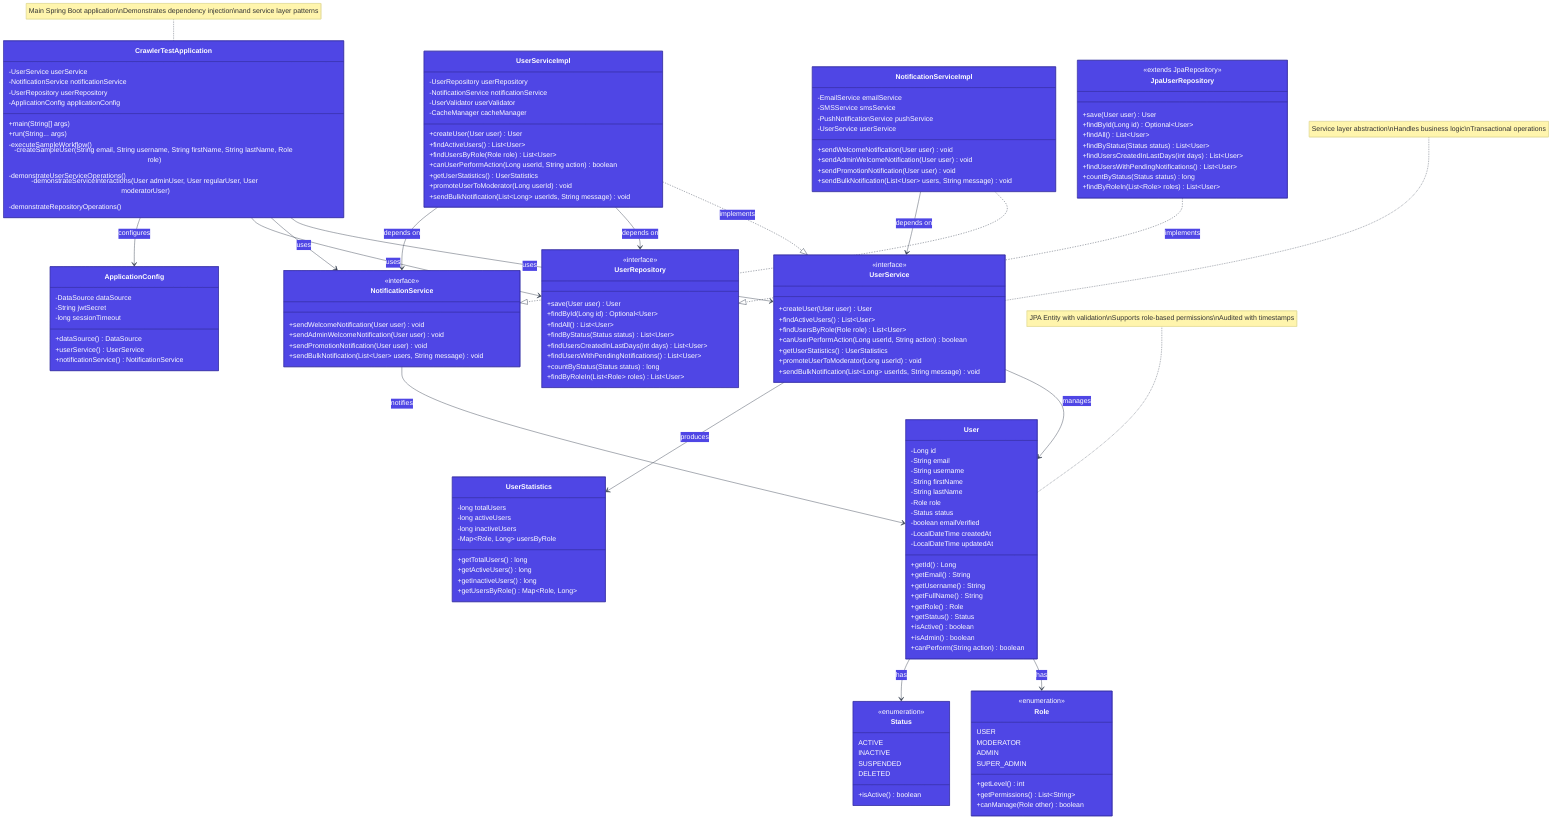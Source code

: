 %%{init: {'theme':'base', 'themeVariables': { 'primaryColor': '#4f46e5', 'primaryTextColor': '#fff', 'primaryBorderColor': '#3730a3', 'lineColor': '#374151', 'secondaryColor': '#06b6d4', 'tertiaryColor': '#f3f4f6'}}}%%

classDiagram
    class CrawlerTestApplication {
        -UserService userService
        -NotificationService notificationService
        -UserRepository userRepository
        -ApplicationConfig applicationConfig
        +main(String[] args)
        +run(String... args)
        -executeSampleWorkflow()
        -createSampleUser(String email, String username, String firstName, String lastName, Role role)
        -demonstrateUserServiceOperations()
        -demonstrateServiceInteractions(User adminUser, User regularUser, User moderatorUser)
        -demonstrateRepositoryOperations()
    }

    class UserService {
        <<interface>>
        +createUser(User user) User
        +findActiveUsers() List~User~
        +findUsersByRole(Role role) List~User~
        +canUserPerformAction(Long userId, String action) boolean
        +getUserStatistics() UserStatistics
        +promoteUserToModerator(Long userId) void
        +sendBulkNotification(List~Long~ userIds, String message) void
    }

    class UserServiceImpl {
        -UserRepository userRepository
        -NotificationService notificationService
        -UserValidator userValidator
        -CacheManager cacheManager
        +createUser(User user) User
        +findActiveUsers() List~User~
        +findUsersByRole(Role role) List~User~
        +canUserPerformAction(Long userId, String action) boolean
        +getUserStatistics() UserStatistics
        +promoteUserToModerator(Long userId) void
        +sendBulkNotification(List~Long~ userIds, String message) void
    }

    class NotificationService {
        <<interface>>
        +sendWelcomeNotification(User user) void
        +sendAdminWelcomeNotification(User user) void
        +sendPromotionNotification(User user) void
        +sendBulkNotification(List~User~ users, String message) void
    }

    class NotificationServiceImpl {
        -EmailService emailService
        -SMSService smsService
        -PushNotificationService pushService
        -UserService userService
        +sendWelcomeNotification(User user) void
        +sendAdminWelcomeNotification(User user) void
        +sendPromotionNotification(User user) void
        +sendBulkNotification(List~User~ users, String message) void
    }

    class UserRepository {
        <<interface>>
        +save(User user) User
        +findById(Long id) Optional~User~
        +findAll() List~User~
        +findByStatus(Status status) List~User~
        +findUsersCreatedInLastDays(int days) List~User~
        +findUsersWithPendingNotifications() List~User~
        +countByStatus(Status status) long
        +findByRoleIn(List~Role~ roles) List~User~
    }

    class JpaUserRepository {
        <<extends JpaRepository>>
        +save(User user) User
        +findById(Long id) Optional~User~
        +findAll() List~User~
        +findByStatus(Status status) List~User~
        +findUsersCreatedInLastDays(int days) List~User~
        +findUsersWithPendingNotifications() List~User~
        +countByStatus(Status status) long
        +findByRoleIn(List~Role~ roles) List~User~
    }

    class User {
        -Long id
        -String email
        -String username
        -String firstName
        -String lastName
        -Role role
        -Status status
        -boolean emailVerified
        -LocalDateTime createdAt
        -LocalDateTime updatedAt
        +getId() Long
        +getEmail() String
        +getUsername() String
        +getFullName() String
        +getRole() Role
        +getStatus() Status
        +isActive() boolean
        +isAdmin() boolean
        +canPerform(String action) boolean
    }

    class Role {
        <<enumeration>>
        USER
        MODERATOR
        ADMIN
        SUPER_ADMIN
        +getLevel() int
        +getPermissions() List~String~
        +canManage(Role other) boolean
    }

    class Status {
        <<enumeration>>
        ACTIVE
        INACTIVE
        SUSPENDED
        DELETED
        +isActive() boolean
    }

    class UserStatistics {
        -long totalUsers
        -long activeUsers
        -long inactiveUsers
        -Map~Role, Long~ usersByRole
        +getTotalUsers() long
        +getActiveUsers() long
        +getInactiveUsers() long
        +getUsersByRole() Map~Role, Long~
    }

    class ApplicationConfig {
        -DataSource dataSource
        -String jwtSecret
        -long sessionTimeout
        +dataSource() DataSource
        +userService() UserService
        +notificationService() NotificationService
    }

    %% Relationships
    CrawlerTestApplication --> UserService : uses
    CrawlerTestApplication --> NotificationService : uses
    CrawlerTestApplication --> UserRepository : uses
    CrawlerTestApplication --> ApplicationConfig : configures

    UserServiceImpl ..|> UserService : implements
    NotificationServiceImpl ..|> NotificationService : implements
    JpaUserRepository ..|> UserRepository : implements

    UserService --> User : manages
    UserService --> UserStatistics : produces
    NotificationService --> User : notifies

    User --> Role : has
    User --> Status : has

    UserServiceImpl --> UserRepository : depends on
    UserServiceImpl --> NotificationService : depends on
    NotificationServiceImpl --> UserService : depends on

    %% Notes
    note for CrawlerTestApplication "Main Spring Boot application\nDemonstrates dependency injection\nand service layer patterns"

    note for User "JPA Entity with validation\nSupports role-based permissions\nAudited with timestamps"

    note for UserService "Service layer abstraction\nHandles business logic\nTransactional operations"